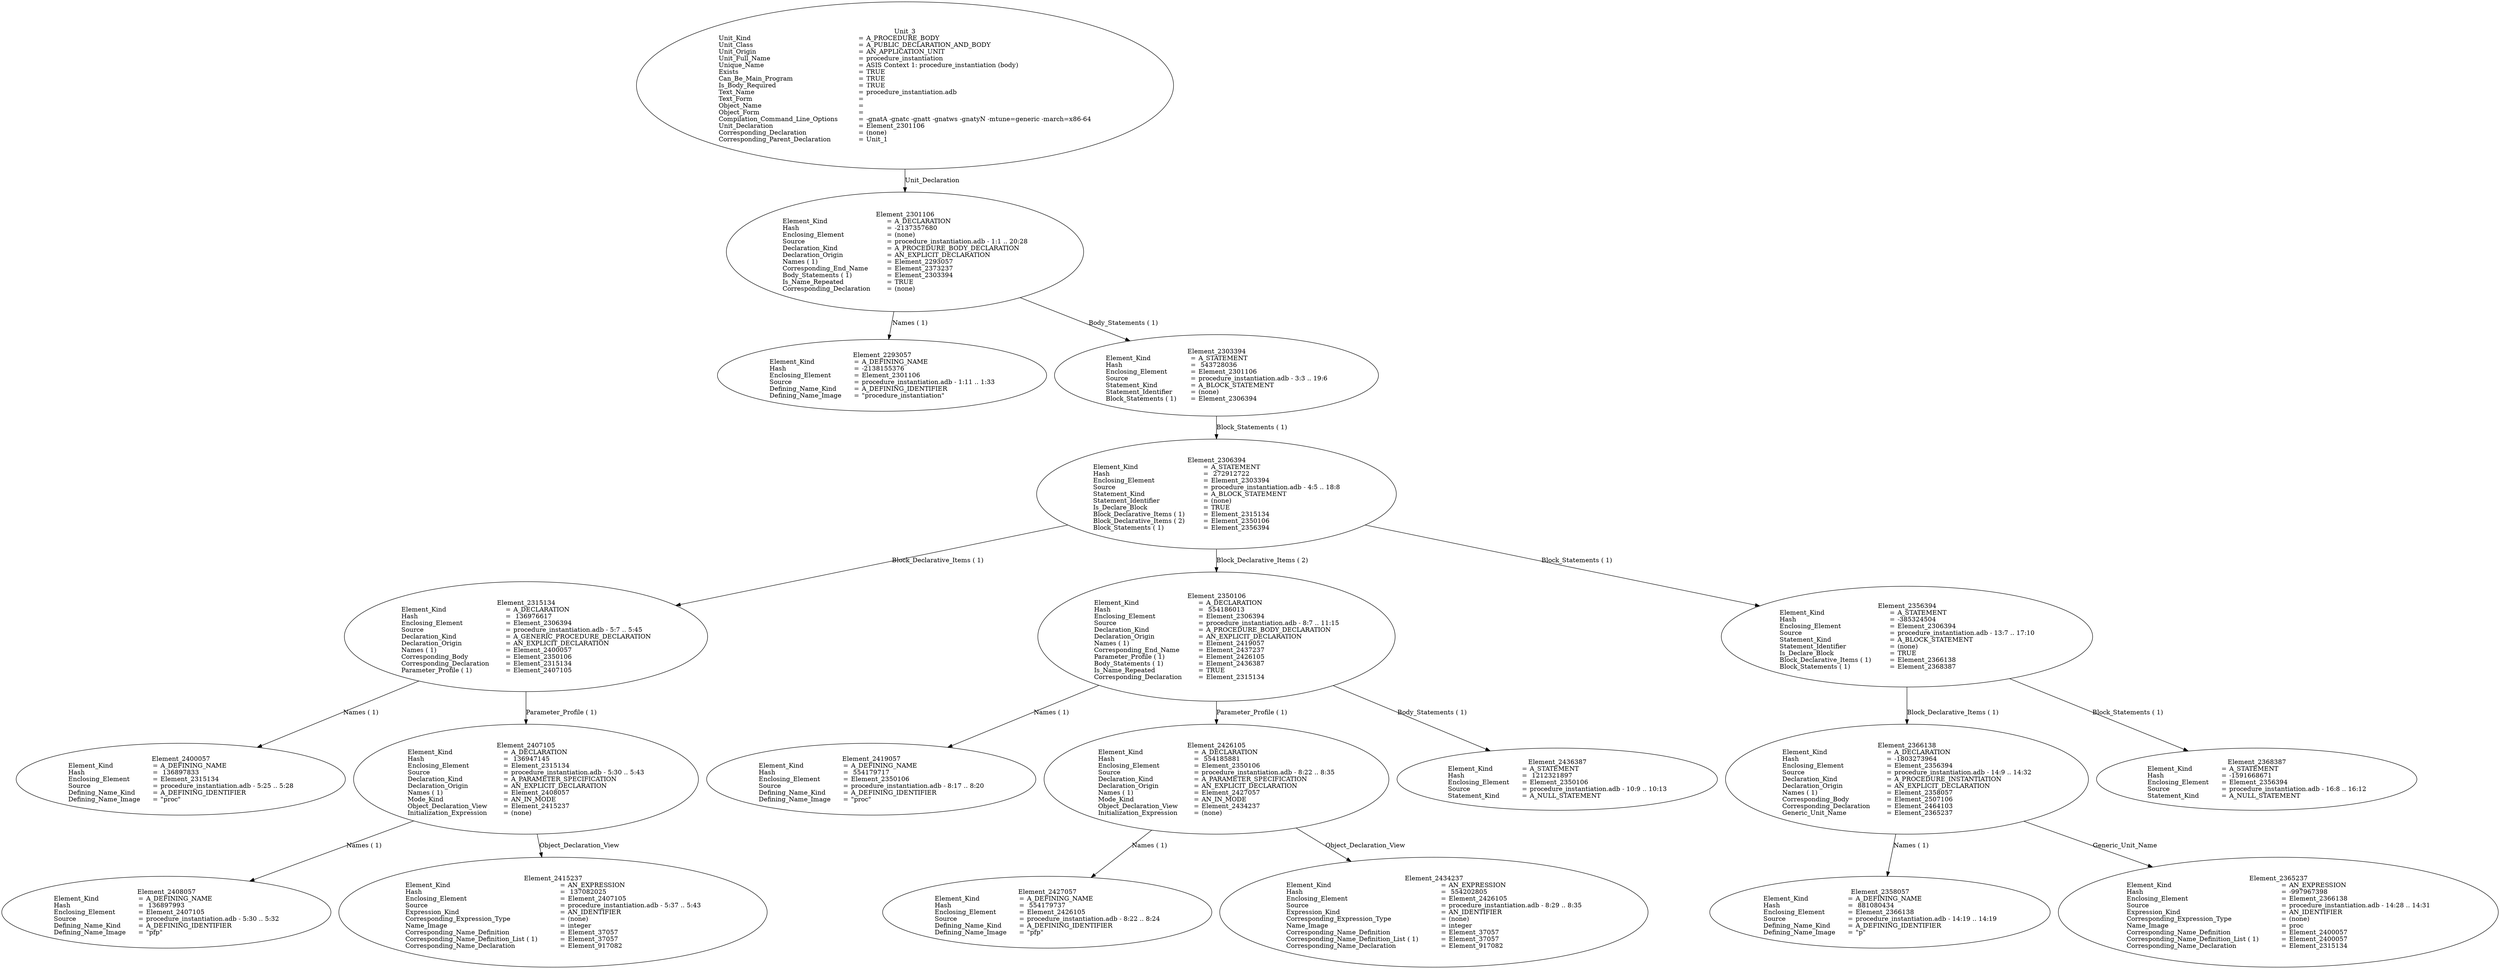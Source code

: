 digraph "procedure_instantiation.adt" {
  Unit_3 -> Element_2301106
      [ label=Unit_Declaration ];
  Unit_3
      [ label=<<TABLE BORDER="0" CELLBORDER="0" CELLSPACING="0" CELLPADDING="0"> 
          <TR><TD COLSPAN="3">Unit_3</TD></TR>
          <TR><TD ALIGN="LEFT">Unit_Kind   </TD><TD> = </TD><TD ALIGN="LEFT">A_PROCEDURE_BODY</TD></TR>
          <TR><TD ALIGN="LEFT">Unit_Class   </TD><TD> = </TD><TD ALIGN="LEFT">A_PUBLIC_DECLARATION_AND_BODY</TD></TR>
          <TR><TD ALIGN="LEFT">Unit_Origin   </TD><TD> = </TD><TD ALIGN="LEFT">AN_APPLICATION_UNIT</TD></TR>
          <TR><TD ALIGN="LEFT">Unit_Full_Name    </TD><TD> = </TD><TD ALIGN="LEFT">procedure_instantiation</TD></TR>
          <TR><TD ALIGN="LEFT">Unique_Name   </TD><TD> = </TD><TD ALIGN="LEFT">ASIS Context 1: procedure_instantiation (body)</TD></TR>
          <TR><TD ALIGN="LEFT">Exists  </TD><TD> = </TD><TD ALIGN="LEFT">TRUE</TD></TR>
          <TR><TD ALIGN="LEFT">Can_Be_Main_Program     </TD><TD> = </TD><TD ALIGN="LEFT">TRUE</TD></TR>
          <TR><TD ALIGN="LEFT">Is_Body_Required     </TD><TD> = </TD><TD ALIGN="LEFT">TRUE</TD></TR>
          <TR><TD ALIGN="LEFT">Text_Name   </TD><TD> = </TD><TD ALIGN="LEFT">procedure_instantiation.adb</TD></TR>
          <TR><TD ALIGN="LEFT">Text_Form   </TD><TD> = </TD><TD ALIGN="LEFT"></TD></TR>
          <TR><TD ALIGN="LEFT">Object_Name   </TD><TD> = </TD><TD ALIGN="LEFT"></TD></TR>
          <TR><TD ALIGN="LEFT">Object_Form   </TD><TD> = </TD><TD ALIGN="LEFT"></TD></TR>
          <TR><TD ALIGN="LEFT">Compilation_Command_Line_Options         </TD><TD> = </TD><TD ALIGN="LEFT">-gnatA -gnatc -gnatt -gnatws -gnatyN -mtune=generic -march=x86-64</TD></TR>
          <TR><TD ALIGN="LEFT">Unit_Declaration     </TD><TD> = </TD><TD ALIGN="LEFT">Element_2301106</TD></TR>
          <TR><TD ALIGN="LEFT">Corresponding_Declaration       </TD><TD> = </TD><TD ALIGN="LEFT">(none)</TD></TR>
          <TR><TD ALIGN="LEFT">Corresponding_Parent_Declaration         </TD><TD> = </TD><TD ALIGN="LEFT">Unit_1</TD></TR>
          </TABLE>> ];
  Element_2301106 -> Element_2293057
      [ label="Names ( 1)" ];
  Element_2301106 -> Element_2303394
      [ label="Body_Statements ( 1)" ];
  Element_2301106
      [ label=<<TABLE BORDER="0" CELLBORDER="0" CELLSPACING="0" CELLPADDING="0"> 
          <TR><TD COLSPAN="3">Element_2301106</TD></TR>
          <TR><TD ALIGN="LEFT">Element_Kind    </TD><TD> = </TD><TD ALIGN="LEFT">A_DECLARATION</TD></TR>
          <TR><TD ALIGN="LEFT">Hash  </TD><TD> = </TD><TD ALIGN="LEFT">-2137357680</TD></TR>
          <TR><TD ALIGN="LEFT">Enclosing_Element     </TD><TD> = </TD><TD ALIGN="LEFT">(none)</TD></TR>
          <TR><TD ALIGN="LEFT">Source  </TD><TD> = </TD><TD ALIGN="LEFT">procedure_instantiation.adb - 1:1 .. 20:28</TD></TR>
          <TR><TD ALIGN="LEFT">Declaration_Kind     </TD><TD> = </TD><TD ALIGN="LEFT">A_PROCEDURE_BODY_DECLARATION</TD></TR>
          <TR><TD ALIGN="LEFT">Declaration_Origin     </TD><TD> = </TD><TD ALIGN="LEFT">AN_EXPLICIT_DECLARATION</TD></TR>
          <TR><TD ALIGN="LEFT">Names ( 1)   </TD><TD> = </TD><TD ALIGN="LEFT">Element_2293057</TD></TR>
          <TR><TD ALIGN="LEFT">Corresponding_End_Name      </TD><TD> = </TD><TD ALIGN="LEFT">Element_2373237</TD></TR>
          <TR><TD ALIGN="LEFT">Body_Statements ( 1)      </TD><TD> = </TD><TD ALIGN="LEFT">Element_2303394</TD></TR>
          <TR><TD ALIGN="LEFT">Is_Name_Repeated     </TD><TD> = </TD><TD ALIGN="LEFT">TRUE</TD></TR>
          <TR><TD ALIGN="LEFT">Corresponding_Declaration       </TD><TD> = </TD><TD ALIGN="LEFT">(none)</TD></TR>
          </TABLE>> ];
  Element_2293057
      [ label=<<TABLE BORDER="0" CELLBORDER="0" CELLSPACING="0" CELLPADDING="0"> 
          <TR><TD COLSPAN="3">Element_2293057</TD></TR>
          <TR><TD ALIGN="LEFT">Element_Kind    </TD><TD> = </TD><TD ALIGN="LEFT">A_DEFINING_NAME</TD></TR>
          <TR><TD ALIGN="LEFT">Hash  </TD><TD> = </TD><TD ALIGN="LEFT">-2138155376</TD></TR>
          <TR><TD ALIGN="LEFT">Enclosing_Element     </TD><TD> = </TD><TD ALIGN="LEFT">Element_2301106</TD></TR>
          <TR><TD ALIGN="LEFT">Source  </TD><TD> = </TD><TD ALIGN="LEFT">procedure_instantiation.adb - 1:11 .. 1:33</TD></TR>
          <TR><TD ALIGN="LEFT">Defining_Name_Kind     </TD><TD> = </TD><TD ALIGN="LEFT">A_DEFINING_IDENTIFIER</TD></TR>
          <TR><TD ALIGN="LEFT">Defining_Name_Image     </TD><TD> = </TD><TD ALIGN="LEFT">"procedure_instantiation"</TD></TR>
          </TABLE>> ];
  Element_2303394 -> Element_2306394
      [ label="Block_Statements ( 1)" ];
  Element_2303394
      [ label=<<TABLE BORDER="0" CELLBORDER="0" CELLSPACING="0" CELLPADDING="0"> 
          <TR><TD COLSPAN="3">Element_2303394</TD></TR>
          <TR><TD ALIGN="LEFT">Element_Kind    </TD><TD> = </TD><TD ALIGN="LEFT">A_STATEMENT</TD></TR>
          <TR><TD ALIGN="LEFT">Hash  </TD><TD> = </TD><TD ALIGN="LEFT"> 543728036</TD></TR>
          <TR><TD ALIGN="LEFT">Enclosing_Element     </TD><TD> = </TD><TD ALIGN="LEFT">Element_2301106</TD></TR>
          <TR><TD ALIGN="LEFT">Source  </TD><TD> = </TD><TD ALIGN="LEFT">procedure_instantiation.adb - 3:3 .. 19:6</TD></TR>
          <TR><TD ALIGN="LEFT">Statement_Kind    </TD><TD> = </TD><TD ALIGN="LEFT">A_BLOCK_STATEMENT</TD></TR>
          <TR><TD ALIGN="LEFT">Statement_Identifier      </TD><TD> = </TD><TD ALIGN="LEFT">(none)</TD></TR>
          <TR><TD ALIGN="LEFT">Block_Statements ( 1)      </TD><TD> = </TD><TD ALIGN="LEFT">Element_2306394</TD></TR>
          </TABLE>> ];
  Element_2306394 -> Element_2315134
      [ label="Block_Declarative_Items ( 1)" ];
  Element_2306394 -> Element_2350106
      [ label="Block_Declarative_Items ( 2)" ];
  Element_2306394 -> Element_2356394
      [ label="Block_Statements ( 1)" ];
  Element_2306394
      [ label=<<TABLE BORDER="0" CELLBORDER="0" CELLSPACING="0" CELLPADDING="0"> 
          <TR><TD COLSPAN="3">Element_2306394</TD></TR>
          <TR><TD ALIGN="LEFT">Element_Kind    </TD><TD> = </TD><TD ALIGN="LEFT">A_STATEMENT</TD></TR>
          <TR><TD ALIGN="LEFT">Hash  </TD><TD> = </TD><TD ALIGN="LEFT"> 272912722</TD></TR>
          <TR><TD ALIGN="LEFT">Enclosing_Element     </TD><TD> = </TD><TD ALIGN="LEFT">Element_2303394</TD></TR>
          <TR><TD ALIGN="LEFT">Source  </TD><TD> = </TD><TD ALIGN="LEFT">procedure_instantiation.adb - 4:5 .. 18:8</TD></TR>
          <TR><TD ALIGN="LEFT">Statement_Kind    </TD><TD> = </TD><TD ALIGN="LEFT">A_BLOCK_STATEMENT</TD></TR>
          <TR><TD ALIGN="LEFT">Statement_Identifier      </TD><TD> = </TD><TD ALIGN="LEFT">(none)</TD></TR>
          <TR><TD ALIGN="LEFT">Is_Declare_Block     </TD><TD> = </TD><TD ALIGN="LEFT">TRUE</TD></TR>
          <TR><TD ALIGN="LEFT">Block_Declarative_Items ( 1)        </TD><TD> = </TD><TD ALIGN="LEFT">Element_2315134</TD></TR>
          <TR><TD ALIGN="LEFT">Block_Declarative_Items ( 2)        </TD><TD> = </TD><TD ALIGN="LEFT">Element_2350106</TD></TR>
          <TR><TD ALIGN="LEFT">Block_Statements ( 1)      </TD><TD> = </TD><TD ALIGN="LEFT">Element_2356394</TD></TR>
          </TABLE>> ];
  Element_2315134 -> Element_2400057
      [ label="Names ( 1)" ];
  Element_2315134 -> Element_2407105
      [ label="Parameter_Profile ( 1)" ];
  Element_2315134
      [ label=<<TABLE BORDER="0" CELLBORDER="0" CELLSPACING="0" CELLPADDING="0"> 
          <TR><TD COLSPAN="3">Element_2315134</TD></TR>
          <TR><TD ALIGN="LEFT">Element_Kind    </TD><TD> = </TD><TD ALIGN="LEFT">A_DECLARATION</TD></TR>
          <TR><TD ALIGN="LEFT">Hash  </TD><TD> = </TD><TD ALIGN="LEFT"> 136976617</TD></TR>
          <TR><TD ALIGN="LEFT">Enclosing_Element     </TD><TD> = </TD><TD ALIGN="LEFT">Element_2306394</TD></TR>
          <TR><TD ALIGN="LEFT">Source  </TD><TD> = </TD><TD ALIGN="LEFT">procedure_instantiation.adb - 5:7 .. 5:45</TD></TR>
          <TR><TD ALIGN="LEFT">Declaration_Kind     </TD><TD> = </TD><TD ALIGN="LEFT">A_GENERIC_PROCEDURE_DECLARATION</TD></TR>
          <TR><TD ALIGN="LEFT">Declaration_Origin     </TD><TD> = </TD><TD ALIGN="LEFT">AN_EXPLICIT_DECLARATION</TD></TR>
          <TR><TD ALIGN="LEFT">Names ( 1)   </TD><TD> = </TD><TD ALIGN="LEFT">Element_2400057</TD></TR>
          <TR><TD ALIGN="LEFT">Corresponding_Body     </TD><TD> = </TD><TD ALIGN="LEFT">Element_2350106</TD></TR>
          <TR><TD ALIGN="LEFT">Corresponding_Declaration       </TD><TD> = </TD><TD ALIGN="LEFT">Element_2315134</TD></TR>
          <TR><TD ALIGN="LEFT">Parameter_Profile ( 1)      </TD><TD> = </TD><TD ALIGN="LEFT">Element_2407105</TD></TR>
          </TABLE>> ];
  Element_2400057
      [ label=<<TABLE BORDER="0" CELLBORDER="0" CELLSPACING="0" CELLPADDING="0"> 
          <TR><TD COLSPAN="3">Element_2400057</TD></TR>
          <TR><TD ALIGN="LEFT">Element_Kind    </TD><TD> = </TD><TD ALIGN="LEFT">A_DEFINING_NAME</TD></TR>
          <TR><TD ALIGN="LEFT">Hash  </TD><TD> = </TD><TD ALIGN="LEFT"> 136897833</TD></TR>
          <TR><TD ALIGN="LEFT">Enclosing_Element     </TD><TD> = </TD><TD ALIGN="LEFT">Element_2315134</TD></TR>
          <TR><TD ALIGN="LEFT">Source  </TD><TD> = </TD><TD ALIGN="LEFT">procedure_instantiation.adb - 5:25 .. 5:28</TD></TR>
          <TR><TD ALIGN="LEFT">Defining_Name_Kind     </TD><TD> = </TD><TD ALIGN="LEFT">A_DEFINING_IDENTIFIER</TD></TR>
          <TR><TD ALIGN="LEFT">Defining_Name_Image     </TD><TD> = </TD><TD ALIGN="LEFT">"proc"</TD></TR>
          </TABLE>> ];
  Element_2407105 -> Element_2408057
      [ label="Names ( 1)" ];
  Element_2407105 -> Element_2415237
      [ label=Object_Declaration_View ];
  Element_2407105
      [ label=<<TABLE BORDER="0" CELLBORDER="0" CELLSPACING="0" CELLPADDING="0"> 
          <TR><TD COLSPAN="3">Element_2407105</TD></TR>
          <TR><TD ALIGN="LEFT">Element_Kind    </TD><TD> = </TD><TD ALIGN="LEFT">A_DECLARATION</TD></TR>
          <TR><TD ALIGN="LEFT">Hash  </TD><TD> = </TD><TD ALIGN="LEFT"> 136947145</TD></TR>
          <TR><TD ALIGN="LEFT">Enclosing_Element     </TD><TD> = </TD><TD ALIGN="LEFT">Element_2315134</TD></TR>
          <TR><TD ALIGN="LEFT">Source  </TD><TD> = </TD><TD ALIGN="LEFT">procedure_instantiation.adb - 5:30 .. 5:43</TD></TR>
          <TR><TD ALIGN="LEFT">Declaration_Kind     </TD><TD> = </TD><TD ALIGN="LEFT">A_PARAMETER_SPECIFICATION</TD></TR>
          <TR><TD ALIGN="LEFT">Declaration_Origin     </TD><TD> = </TD><TD ALIGN="LEFT">AN_EXPLICIT_DECLARATION</TD></TR>
          <TR><TD ALIGN="LEFT">Names ( 1)   </TD><TD> = </TD><TD ALIGN="LEFT">Element_2408057</TD></TR>
          <TR><TD ALIGN="LEFT">Mode_Kind   </TD><TD> = </TD><TD ALIGN="LEFT">AN_IN_MODE</TD></TR>
          <TR><TD ALIGN="LEFT">Object_Declaration_View      </TD><TD> = </TD><TD ALIGN="LEFT">Element_2415237</TD></TR>
          <TR><TD ALIGN="LEFT">Initialization_Expression       </TD><TD> = </TD><TD ALIGN="LEFT">(none)</TD></TR>
          </TABLE>> ];
  Element_2408057
      [ label=<<TABLE BORDER="0" CELLBORDER="0" CELLSPACING="0" CELLPADDING="0"> 
          <TR><TD COLSPAN="3">Element_2408057</TD></TR>
          <TR><TD ALIGN="LEFT">Element_Kind    </TD><TD> = </TD><TD ALIGN="LEFT">A_DEFINING_NAME</TD></TR>
          <TR><TD ALIGN="LEFT">Hash  </TD><TD> = </TD><TD ALIGN="LEFT"> 136897993</TD></TR>
          <TR><TD ALIGN="LEFT">Enclosing_Element     </TD><TD> = </TD><TD ALIGN="LEFT">Element_2407105</TD></TR>
          <TR><TD ALIGN="LEFT">Source  </TD><TD> = </TD><TD ALIGN="LEFT">procedure_instantiation.adb - 5:30 .. 5:32</TD></TR>
          <TR><TD ALIGN="LEFT">Defining_Name_Kind     </TD><TD> = </TD><TD ALIGN="LEFT">A_DEFINING_IDENTIFIER</TD></TR>
          <TR><TD ALIGN="LEFT">Defining_Name_Image     </TD><TD> = </TD><TD ALIGN="LEFT">"pfp"</TD></TR>
          </TABLE>> ];
  Element_2415237
      [ label=<<TABLE BORDER="0" CELLBORDER="0" CELLSPACING="0" CELLPADDING="0"> 
          <TR><TD COLSPAN="3">Element_2415237</TD></TR>
          <TR><TD ALIGN="LEFT">Element_Kind    </TD><TD> = </TD><TD ALIGN="LEFT">AN_EXPRESSION</TD></TR>
          <TR><TD ALIGN="LEFT">Hash  </TD><TD> = </TD><TD ALIGN="LEFT"> 137082025</TD></TR>
          <TR><TD ALIGN="LEFT">Enclosing_Element     </TD><TD> = </TD><TD ALIGN="LEFT">Element_2407105</TD></TR>
          <TR><TD ALIGN="LEFT">Source  </TD><TD> = </TD><TD ALIGN="LEFT">procedure_instantiation.adb - 5:37 .. 5:43</TD></TR>
          <TR><TD ALIGN="LEFT">Expression_Kind    </TD><TD> = </TD><TD ALIGN="LEFT">AN_IDENTIFIER</TD></TR>
          <TR><TD ALIGN="LEFT">Corresponding_Expression_Type        </TD><TD> = </TD><TD ALIGN="LEFT">(none)</TD></TR>
          <TR><TD ALIGN="LEFT">Name_Image   </TD><TD> = </TD><TD ALIGN="LEFT">integer</TD></TR>
          <TR><TD ALIGN="LEFT">Corresponding_Name_Definition        </TD><TD> = </TD><TD ALIGN="LEFT">Element_37057</TD></TR>
          <TR><TD ALIGN="LEFT">Corresponding_Name_Definition_List ( 1)          </TD><TD> = </TD><TD ALIGN="LEFT">Element_37057</TD></TR>
          <TR><TD ALIGN="LEFT">Corresponding_Name_Declaration        </TD><TD> = </TD><TD ALIGN="LEFT">Element_917082</TD></TR>
          </TABLE>> ];
  Element_2350106 -> Element_2419057
      [ label="Names ( 1)" ];
  Element_2350106 -> Element_2426105
      [ label="Parameter_Profile ( 1)" ];
  Element_2350106 -> Element_2436387
      [ label="Body_Statements ( 1)" ];
  Element_2350106
      [ label=<<TABLE BORDER="0" CELLBORDER="0" CELLSPACING="0" CELLPADDING="0"> 
          <TR><TD COLSPAN="3">Element_2350106</TD></TR>
          <TR><TD ALIGN="LEFT">Element_Kind    </TD><TD> = </TD><TD ALIGN="LEFT">A_DECLARATION</TD></TR>
          <TR><TD ALIGN="LEFT">Hash  </TD><TD> = </TD><TD ALIGN="LEFT"> 554186013</TD></TR>
          <TR><TD ALIGN="LEFT">Enclosing_Element     </TD><TD> = </TD><TD ALIGN="LEFT">Element_2306394</TD></TR>
          <TR><TD ALIGN="LEFT">Source  </TD><TD> = </TD><TD ALIGN="LEFT">procedure_instantiation.adb - 8:7 .. 11:15</TD></TR>
          <TR><TD ALIGN="LEFT">Declaration_Kind     </TD><TD> = </TD><TD ALIGN="LEFT">A_PROCEDURE_BODY_DECLARATION</TD></TR>
          <TR><TD ALIGN="LEFT">Declaration_Origin     </TD><TD> = </TD><TD ALIGN="LEFT">AN_EXPLICIT_DECLARATION</TD></TR>
          <TR><TD ALIGN="LEFT">Names ( 1)   </TD><TD> = </TD><TD ALIGN="LEFT">Element_2419057</TD></TR>
          <TR><TD ALIGN="LEFT">Corresponding_End_Name      </TD><TD> = </TD><TD ALIGN="LEFT">Element_2437237</TD></TR>
          <TR><TD ALIGN="LEFT">Parameter_Profile ( 1)      </TD><TD> = </TD><TD ALIGN="LEFT">Element_2426105</TD></TR>
          <TR><TD ALIGN="LEFT">Body_Statements ( 1)      </TD><TD> = </TD><TD ALIGN="LEFT">Element_2436387</TD></TR>
          <TR><TD ALIGN="LEFT">Is_Name_Repeated     </TD><TD> = </TD><TD ALIGN="LEFT">TRUE</TD></TR>
          <TR><TD ALIGN="LEFT">Corresponding_Declaration       </TD><TD> = </TD><TD ALIGN="LEFT">Element_2315134</TD></TR>
          </TABLE>> ];
  Element_2419057
      [ label=<<TABLE BORDER="0" CELLBORDER="0" CELLSPACING="0" CELLPADDING="0"> 
          <TR><TD COLSPAN="3">Element_2419057</TD></TR>
          <TR><TD ALIGN="LEFT">Element_Kind    </TD><TD> = </TD><TD ALIGN="LEFT">A_DEFINING_NAME</TD></TR>
          <TR><TD ALIGN="LEFT">Hash  </TD><TD> = </TD><TD ALIGN="LEFT"> 554179717</TD></TR>
          <TR><TD ALIGN="LEFT">Enclosing_Element     </TD><TD> = </TD><TD ALIGN="LEFT">Element_2350106</TD></TR>
          <TR><TD ALIGN="LEFT">Source  </TD><TD> = </TD><TD ALIGN="LEFT">procedure_instantiation.adb - 8:17 .. 8:20</TD></TR>
          <TR><TD ALIGN="LEFT">Defining_Name_Kind     </TD><TD> = </TD><TD ALIGN="LEFT">A_DEFINING_IDENTIFIER</TD></TR>
          <TR><TD ALIGN="LEFT">Defining_Name_Image     </TD><TD> = </TD><TD ALIGN="LEFT">"proc"</TD></TR>
          </TABLE>> ];
  Element_2426105 -> Element_2427057
      [ label="Names ( 1)" ];
  Element_2426105 -> Element_2434237
      [ label=Object_Declaration_View ];
  Element_2426105
      [ label=<<TABLE BORDER="0" CELLBORDER="0" CELLSPACING="0" CELLPADDING="0"> 
          <TR><TD COLSPAN="3">Element_2426105</TD></TR>
          <TR><TD ALIGN="LEFT">Element_Kind    </TD><TD> = </TD><TD ALIGN="LEFT">A_DECLARATION</TD></TR>
          <TR><TD ALIGN="LEFT">Hash  </TD><TD> = </TD><TD ALIGN="LEFT"> 554185881</TD></TR>
          <TR><TD ALIGN="LEFT">Enclosing_Element     </TD><TD> = </TD><TD ALIGN="LEFT">Element_2350106</TD></TR>
          <TR><TD ALIGN="LEFT">Source  </TD><TD> = </TD><TD ALIGN="LEFT">procedure_instantiation.adb - 8:22 .. 8:35</TD></TR>
          <TR><TD ALIGN="LEFT">Declaration_Kind     </TD><TD> = </TD><TD ALIGN="LEFT">A_PARAMETER_SPECIFICATION</TD></TR>
          <TR><TD ALIGN="LEFT">Declaration_Origin     </TD><TD> = </TD><TD ALIGN="LEFT">AN_EXPLICIT_DECLARATION</TD></TR>
          <TR><TD ALIGN="LEFT">Names ( 1)   </TD><TD> = </TD><TD ALIGN="LEFT">Element_2427057</TD></TR>
          <TR><TD ALIGN="LEFT">Mode_Kind   </TD><TD> = </TD><TD ALIGN="LEFT">AN_IN_MODE</TD></TR>
          <TR><TD ALIGN="LEFT">Object_Declaration_View      </TD><TD> = </TD><TD ALIGN="LEFT">Element_2434237</TD></TR>
          <TR><TD ALIGN="LEFT">Initialization_Expression       </TD><TD> = </TD><TD ALIGN="LEFT">(none)</TD></TR>
          </TABLE>> ];
  Element_2427057
      [ label=<<TABLE BORDER="0" CELLBORDER="0" CELLSPACING="0" CELLPADDING="0"> 
          <TR><TD COLSPAN="3">Element_2427057</TD></TR>
          <TR><TD ALIGN="LEFT">Element_Kind    </TD><TD> = </TD><TD ALIGN="LEFT">A_DEFINING_NAME</TD></TR>
          <TR><TD ALIGN="LEFT">Hash  </TD><TD> = </TD><TD ALIGN="LEFT"> 554179737</TD></TR>
          <TR><TD ALIGN="LEFT">Enclosing_Element     </TD><TD> = </TD><TD ALIGN="LEFT">Element_2426105</TD></TR>
          <TR><TD ALIGN="LEFT">Source  </TD><TD> = </TD><TD ALIGN="LEFT">procedure_instantiation.adb - 8:22 .. 8:24</TD></TR>
          <TR><TD ALIGN="LEFT">Defining_Name_Kind     </TD><TD> = </TD><TD ALIGN="LEFT">A_DEFINING_IDENTIFIER</TD></TR>
          <TR><TD ALIGN="LEFT">Defining_Name_Image     </TD><TD> = </TD><TD ALIGN="LEFT">"pfp"</TD></TR>
          </TABLE>> ];
  Element_2434237
      [ label=<<TABLE BORDER="0" CELLBORDER="0" CELLSPACING="0" CELLPADDING="0"> 
          <TR><TD COLSPAN="3">Element_2434237</TD></TR>
          <TR><TD ALIGN="LEFT">Element_Kind    </TD><TD> = </TD><TD ALIGN="LEFT">AN_EXPRESSION</TD></TR>
          <TR><TD ALIGN="LEFT">Hash  </TD><TD> = </TD><TD ALIGN="LEFT"> 554202805</TD></TR>
          <TR><TD ALIGN="LEFT">Enclosing_Element     </TD><TD> = </TD><TD ALIGN="LEFT">Element_2426105</TD></TR>
          <TR><TD ALIGN="LEFT">Source  </TD><TD> = </TD><TD ALIGN="LEFT">procedure_instantiation.adb - 8:29 .. 8:35</TD></TR>
          <TR><TD ALIGN="LEFT">Expression_Kind    </TD><TD> = </TD><TD ALIGN="LEFT">AN_IDENTIFIER</TD></TR>
          <TR><TD ALIGN="LEFT">Corresponding_Expression_Type        </TD><TD> = </TD><TD ALIGN="LEFT">(none)</TD></TR>
          <TR><TD ALIGN="LEFT">Name_Image   </TD><TD> = </TD><TD ALIGN="LEFT">integer</TD></TR>
          <TR><TD ALIGN="LEFT">Corresponding_Name_Definition        </TD><TD> = </TD><TD ALIGN="LEFT">Element_37057</TD></TR>
          <TR><TD ALIGN="LEFT">Corresponding_Name_Definition_List ( 1)          </TD><TD> = </TD><TD ALIGN="LEFT">Element_37057</TD></TR>
          <TR><TD ALIGN="LEFT">Corresponding_Name_Declaration        </TD><TD> = </TD><TD ALIGN="LEFT">Element_917082</TD></TR>
          </TABLE>> ];
  Element_2436387
      [ label=<<TABLE BORDER="0" CELLBORDER="0" CELLSPACING="0" CELLPADDING="0"> 
          <TR><TD COLSPAN="3">Element_2436387</TD></TR>
          <TR><TD ALIGN="LEFT">Element_Kind    </TD><TD> = </TD><TD ALIGN="LEFT">A_STATEMENT</TD></TR>
          <TR><TD ALIGN="LEFT">Hash  </TD><TD> = </TD><TD ALIGN="LEFT"> 1212321897</TD></TR>
          <TR><TD ALIGN="LEFT">Enclosing_Element     </TD><TD> = </TD><TD ALIGN="LEFT">Element_2350106</TD></TR>
          <TR><TD ALIGN="LEFT">Source  </TD><TD> = </TD><TD ALIGN="LEFT">procedure_instantiation.adb - 10:9 .. 10:13</TD></TR>
          <TR><TD ALIGN="LEFT">Statement_Kind    </TD><TD> = </TD><TD ALIGN="LEFT">A_NULL_STATEMENT</TD></TR>
          </TABLE>> ];
  Element_2356394 -> Element_2366138
      [ label="Block_Declarative_Items ( 1)" ];
  Element_2356394 -> Element_2368387
      [ label="Block_Statements ( 1)" ];
  Element_2356394
      [ label=<<TABLE BORDER="0" CELLBORDER="0" CELLSPACING="0" CELLPADDING="0"> 
          <TR><TD COLSPAN="3">Element_2356394</TD></TR>
          <TR><TD ALIGN="LEFT">Element_Kind    </TD><TD> = </TD><TD ALIGN="LEFT">A_STATEMENT</TD></TR>
          <TR><TD ALIGN="LEFT">Hash  </TD><TD> = </TD><TD ALIGN="LEFT">-385324504</TD></TR>
          <TR><TD ALIGN="LEFT">Enclosing_Element     </TD><TD> = </TD><TD ALIGN="LEFT">Element_2306394</TD></TR>
          <TR><TD ALIGN="LEFT">Source  </TD><TD> = </TD><TD ALIGN="LEFT">procedure_instantiation.adb - 13:7 .. 17:10</TD></TR>
          <TR><TD ALIGN="LEFT">Statement_Kind    </TD><TD> = </TD><TD ALIGN="LEFT">A_BLOCK_STATEMENT</TD></TR>
          <TR><TD ALIGN="LEFT">Statement_Identifier      </TD><TD> = </TD><TD ALIGN="LEFT">(none)</TD></TR>
          <TR><TD ALIGN="LEFT">Is_Declare_Block     </TD><TD> = </TD><TD ALIGN="LEFT">TRUE</TD></TR>
          <TR><TD ALIGN="LEFT">Block_Declarative_Items ( 1)        </TD><TD> = </TD><TD ALIGN="LEFT">Element_2366138</TD></TR>
          <TR><TD ALIGN="LEFT">Block_Statements ( 1)      </TD><TD> = </TD><TD ALIGN="LEFT">Element_2368387</TD></TR>
          </TABLE>> ];
  Element_2366138 -> Element_2358057
      [ label="Names ( 1)" ];
  Element_2366138 -> Element_2365237
      [ label=Generic_Unit_Name ];
  Element_2366138
      [ label=<<TABLE BORDER="0" CELLBORDER="0" CELLSPACING="0" CELLPADDING="0"> 
          <TR><TD COLSPAN="3">Element_2366138</TD></TR>
          <TR><TD ALIGN="LEFT">Element_Kind    </TD><TD> = </TD><TD ALIGN="LEFT">A_DECLARATION</TD></TR>
          <TR><TD ALIGN="LEFT">Hash  </TD><TD> = </TD><TD ALIGN="LEFT">-1803273964</TD></TR>
          <TR><TD ALIGN="LEFT">Enclosing_Element     </TD><TD> = </TD><TD ALIGN="LEFT">Element_2356394</TD></TR>
          <TR><TD ALIGN="LEFT">Source  </TD><TD> = </TD><TD ALIGN="LEFT">procedure_instantiation.adb - 14:9 .. 14:32</TD></TR>
          <TR><TD ALIGN="LEFT">Declaration_Kind     </TD><TD> = </TD><TD ALIGN="LEFT">A_PROCEDURE_INSTANTIATION</TD></TR>
          <TR><TD ALIGN="LEFT">Declaration_Origin     </TD><TD> = </TD><TD ALIGN="LEFT">AN_EXPLICIT_DECLARATION</TD></TR>
          <TR><TD ALIGN="LEFT">Names ( 1)   </TD><TD> = </TD><TD ALIGN="LEFT">Element_2358057</TD></TR>
          <TR><TD ALIGN="LEFT">Corresponding_Body     </TD><TD> = </TD><TD ALIGN="LEFT">Element_2507106</TD></TR>
          <TR><TD ALIGN="LEFT">Corresponding_Declaration       </TD><TD> = </TD><TD ALIGN="LEFT">Element_2464103</TD></TR>
          <TR><TD ALIGN="LEFT">Generic_Unit_Name     </TD><TD> = </TD><TD ALIGN="LEFT">Element_2365237</TD></TR>
          </TABLE>> ];
  Element_2358057
      [ label=<<TABLE BORDER="0" CELLBORDER="0" CELLSPACING="0" CELLPADDING="0"> 
          <TR><TD COLSPAN="3">Element_2358057</TD></TR>
          <TR><TD ALIGN="LEFT">Element_Kind    </TD><TD> = </TD><TD ALIGN="LEFT">A_DEFINING_NAME</TD></TR>
          <TR><TD ALIGN="LEFT">Hash  </TD><TD> = </TD><TD ALIGN="LEFT"> 881080434</TD></TR>
          <TR><TD ALIGN="LEFT">Enclosing_Element     </TD><TD> = </TD><TD ALIGN="LEFT">Element_2366138</TD></TR>
          <TR><TD ALIGN="LEFT">Source  </TD><TD> = </TD><TD ALIGN="LEFT">procedure_instantiation.adb - 14:19 .. 14:19</TD></TR>
          <TR><TD ALIGN="LEFT">Defining_Name_Kind     </TD><TD> = </TD><TD ALIGN="LEFT">A_DEFINING_IDENTIFIER</TD></TR>
          <TR><TD ALIGN="LEFT">Defining_Name_Image     </TD><TD> = </TD><TD ALIGN="LEFT">"p"</TD></TR>
          </TABLE>> ];
  Element_2365237
      [ label=<<TABLE BORDER="0" CELLBORDER="0" CELLSPACING="0" CELLPADDING="0"> 
          <TR><TD COLSPAN="3">Element_2365237</TD></TR>
          <TR><TD ALIGN="LEFT">Element_Kind    </TD><TD> = </TD><TD ALIGN="LEFT">AN_EXPRESSION</TD></TR>
          <TR><TD ALIGN="LEFT">Hash  </TD><TD> = </TD><TD ALIGN="LEFT">-997967398</TD></TR>
          <TR><TD ALIGN="LEFT">Enclosing_Element     </TD><TD> = </TD><TD ALIGN="LEFT">Element_2366138</TD></TR>
          <TR><TD ALIGN="LEFT">Source  </TD><TD> = </TD><TD ALIGN="LEFT">procedure_instantiation.adb - 14:28 .. 14:31</TD></TR>
          <TR><TD ALIGN="LEFT">Expression_Kind    </TD><TD> = </TD><TD ALIGN="LEFT">AN_IDENTIFIER</TD></TR>
          <TR><TD ALIGN="LEFT">Corresponding_Expression_Type        </TD><TD> = </TD><TD ALIGN="LEFT">(none)</TD></TR>
          <TR><TD ALIGN="LEFT">Name_Image   </TD><TD> = </TD><TD ALIGN="LEFT">proc</TD></TR>
          <TR><TD ALIGN="LEFT">Corresponding_Name_Definition        </TD><TD> = </TD><TD ALIGN="LEFT">Element_2400057</TD></TR>
          <TR><TD ALIGN="LEFT">Corresponding_Name_Definition_List ( 1)          </TD><TD> = </TD><TD ALIGN="LEFT">Element_2400057</TD></TR>
          <TR><TD ALIGN="LEFT">Corresponding_Name_Declaration        </TD><TD> = </TD><TD ALIGN="LEFT">Element_2315134</TD></TR>
          </TABLE>> ];
  Element_2368387
      [ label=<<TABLE BORDER="0" CELLBORDER="0" CELLSPACING="0" CELLPADDING="0"> 
          <TR><TD COLSPAN="3">Element_2368387</TD></TR>
          <TR><TD ALIGN="LEFT">Element_Kind    </TD><TD> = </TD><TD ALIGN="LEFT">A_STATEMENT</TD></TR>
          <TR><TD ALIGN="LEFT">Hash  </TD><TD> = </TD><TD ALIGN="LEFT">-1591668671</TD></TR>
          <TR><TD ALIGN="LEFT">Enclosing_Element     </TD><TD> = </TD><TD ALIGN="LEFT">Element_2356394</TD></TR>
          <TR><TD ALIGN="LEFT">Source  </TD><TD> = </TD><TD ALIGN="LEFT">procedure_instantiation.adb - 16:8 .. 16:12</TD></TR>
          <TR><TD ALIGN="LEFT">Statement_Kind    </TD><TD> = </TD><TD ALIGN="LEFT">A_NULL_STATEMENT</TD></TR>
          </TABLE>> ]
}

